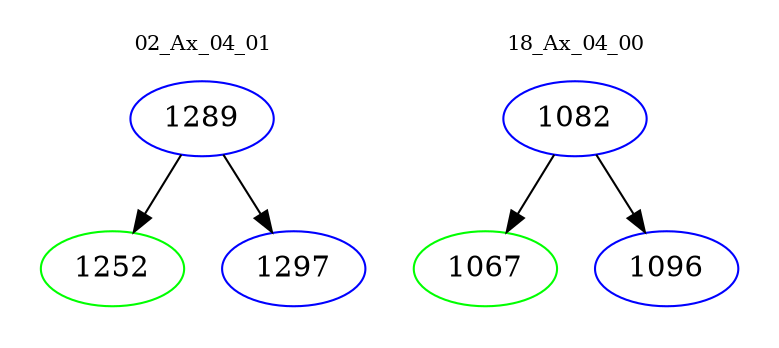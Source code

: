 digraph{
subgraph cluster_0 {
color = white
label = "02_Ax_04_01";
fontsize=10;
T0_1289 [label="1289", color="blue"]
T0_1289 -> T0_1252 [color="black"]
T0_1252 [label="1252", color="green"]
T0_1289 -> T0_1297 [color="black"]
T0_1297 [label="1297", color="blue"]
}
subgraph cluster_1 {
color = white
label = "18_Ax_04_00";
fontsize=10;
T1_1082 [label="1082", color="blue"]
T1_1082 -> T1_1067 [color="black"]
T1_1067 [label="1067", color="green"]
T1_1082 -> T1_1096 [color="black"]
T1_1096 [label="1096", color="blue"]
}
}
